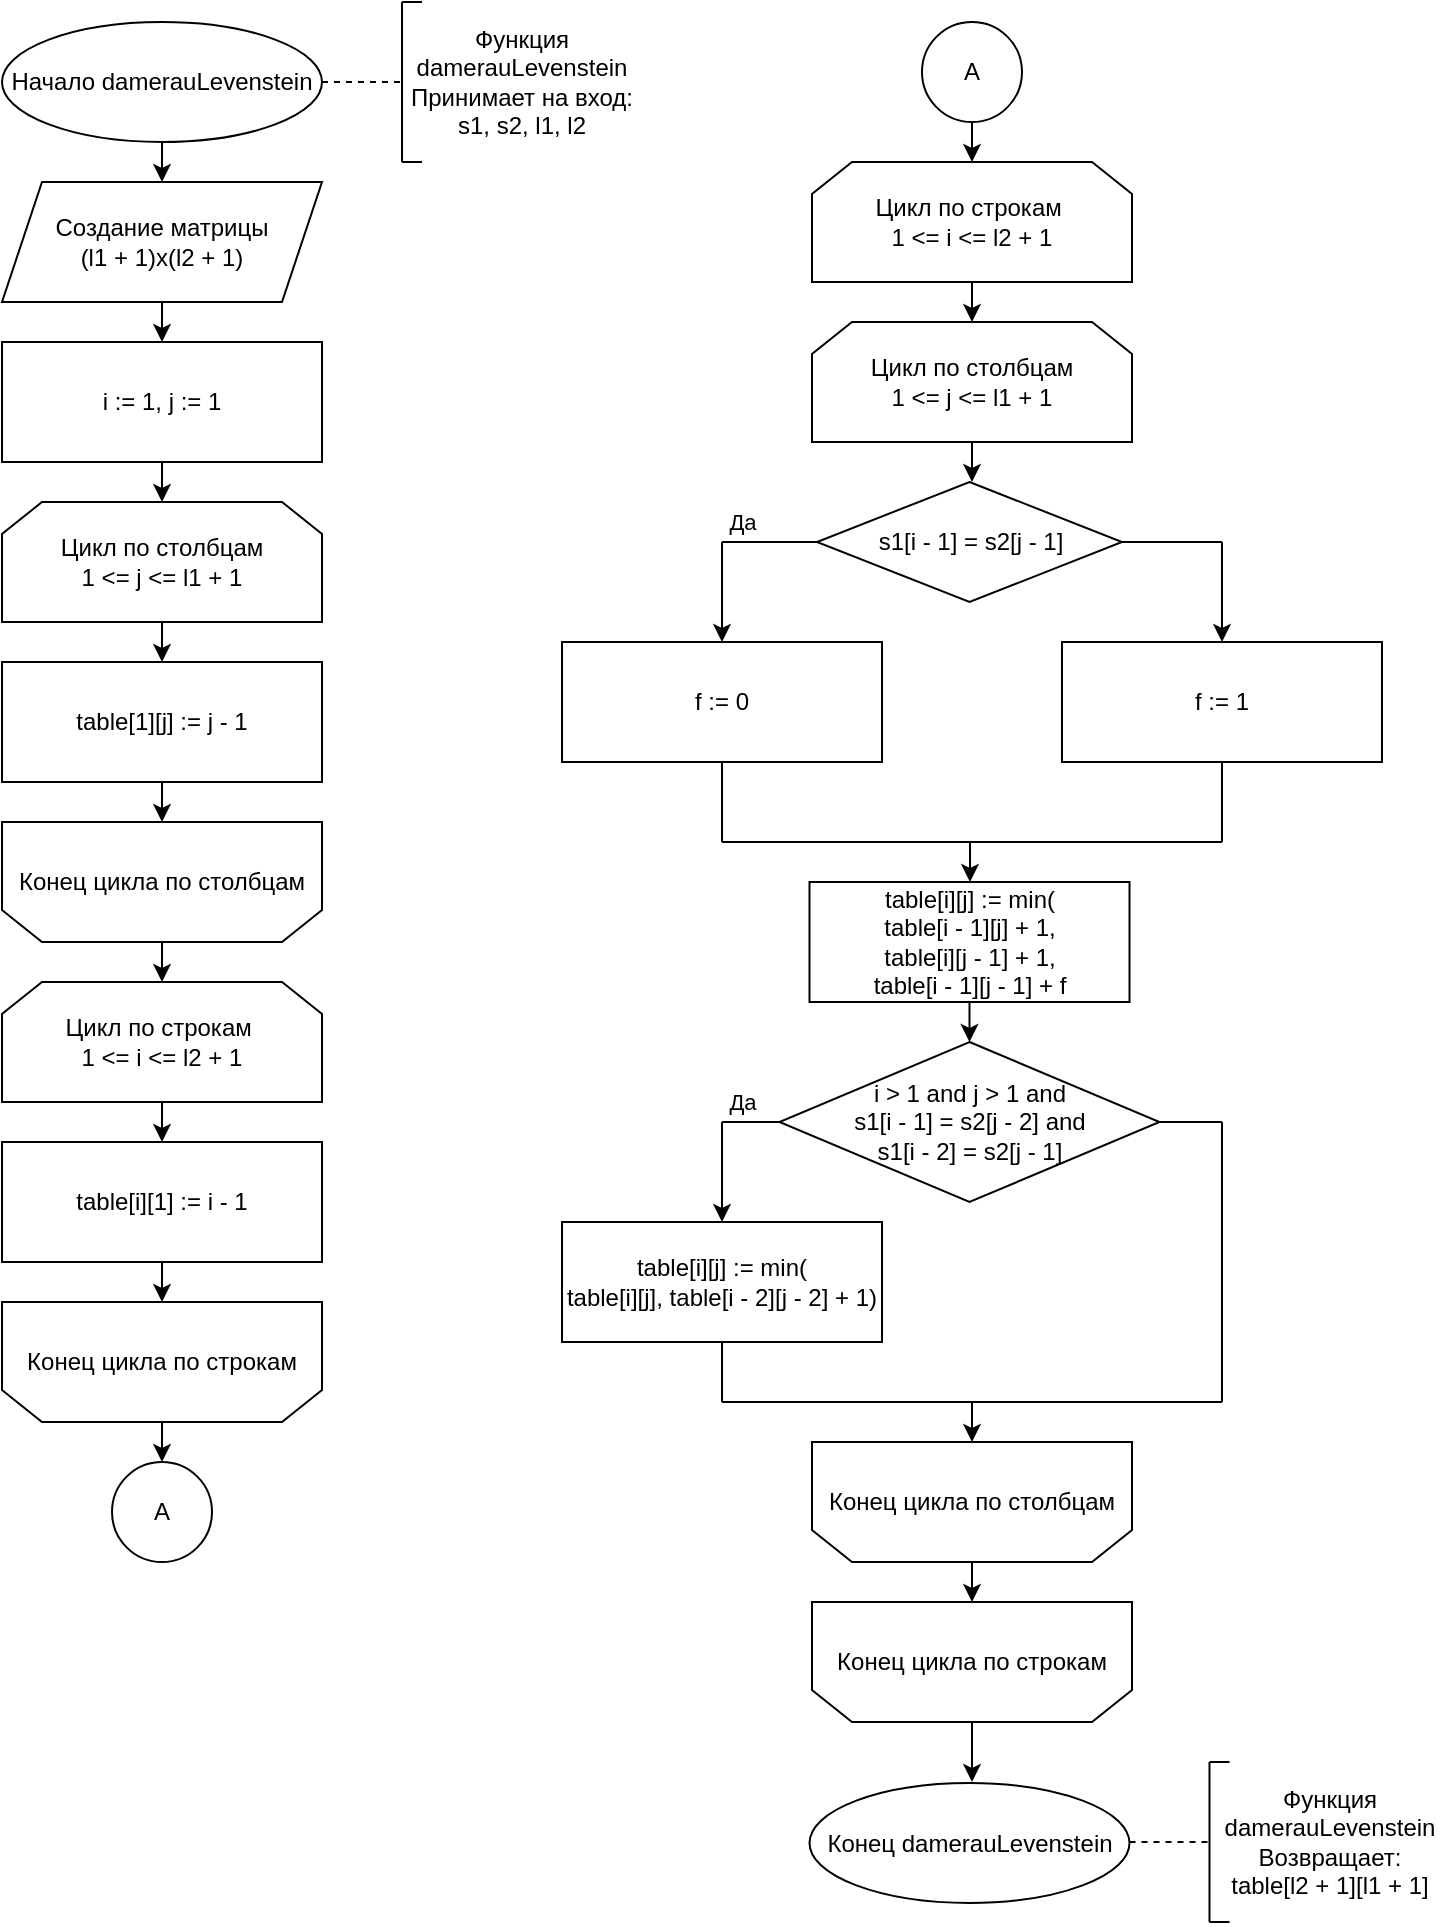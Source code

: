 <mxfile version="13.7.5" type="device"><diagram id="0QS1GDXXBve-4K5njmX6" name="Page-1"><mxGraphModel dx="1159" dy="617" grid="1" gridSize="10" guides="1" tooltips="1" connect="1" arrows="1" fold="1" page="1" pageScale="1" pageWidth="1827" pageHeight="11169" background="#ffffff" math="0" shadow="0"><root><mxCell id="0"/><mxCell id="1" parent="0"/><mxCell id="IzHHjLZdD_Ywkc8Lu91x-1" value="Начало damerauLevenstein" style="ellipse;whiteSpace=wrap;html=1;" vertex="1" parent="1"><mxGeometry x="40" y="110" width="160" height="60" as="geometry"/></mxCell><mxCell id="IzHHjLZdD_Ywkc8Lu91x-2" value="Создание матрицы &lt;br&gt;(l1 + 1)x(l2 + 1)" style="shape=parallelogram;perimeter=parallelogramPerimeter;whiteSpace=wrap;html=1;fixedSize=1;" vertex="1" parent="1"><mxGeometry x="40" y="190" width="160" height="60" as="geometry"/></mxCell><mxCell id="IzHHjLZdD_Ywkc8Lu91x-4" value="" style="endArrow=classic;html=1;exitX=0.5;exitY=1;exitDx=0;exitDy=0;entryX=0.5;entryY=0;entryDx=0;entryDy=0;" edge="1" parent="1" source="IzHHjLZdD_Ywkc8Lu91x-1" target="IzHHjLZdD_Ywkc8Lu91x-2"><mxGeometry width="50" height="50" relative="1" as="geometry"><mxPoint x="120" y="330" as="sourcePoint"/><mxPoint x="170" y="280" as="targetPoint"/></mxGeometry></mxCell><mxCell id="IzHHjLZdD_Ywkc8Lu91x-5" value="i := 1, j := 1" style="rounded=0;whiteSpace=wrap;html=1;" vertex="1" parent="1"><mxGeometry x="40" y="270" width="160" height="60" as="geometry"/></mxCell><mxCell id="IzHHjLZdD_Ywkc8Lu91x-6" value="Цикл по столбцам &lt;br&gt;1 &amp;lt;= j &amp;lt;= l1 + 1" style="shape=loopLimit;whiteSpace=wrap;html=1;" vertex="1" parent="1"><mxGeometry x="40" y="350" width="160" height="60" as="geometry"/></mxCell><mxCell id="IzHHjLZdD_Ywkc8Lu91x-8" value="" style="endArrow=classic;html=1;entryX=0.5;entryY=0;entryDx=0;entryDy=0;exitX=0.5;exitY=1;exitDx=0;exitDy=0;" edge="1" parent="1" source="IzHHjLZdD_Ywkc8Lu91x-2" target="IzHHjLZdD_Ywkc8Lu91x-5"><mxGeometry width="50" height="50" relative="1" as="geometry"><mxPoint x="90" y="310" as="sourcePoint"/><mxPoint x="140" y="260" as="targetPoint"/></mxGeometry></mxCell><mxCell id="IzHHjLZdD_Ywkc8Lu91x-9" value="" style="endArrow=classic;html=1;entryX=0.5;entryY=0;entryDx=0;entryDy=0;" edge="1" parent="1" target="IzHHjLZdD_Ywkc8Lu91x-6"><mxGeometry width="50" height="50" relative="1" as="geometry"><mxPoint x="120" y="330" as="sourcePoint"/><mxPoint x="130" y="280" as="targetPoint"/></mxGeometry></mxCell><mxCell id="IzHHjLZdD_Ywkc8Lu91x-10" value="" style="endArrow=none;dashed=1;html=1;exitX=1;exitY=0.5;exitDx=0;exitDy=0;" edge="1" parent="1" source="IzHHjLZdD_Ywkc8Lu91x-1"><mxGeometry width="50" height="50" relative="1" as="geometry"><mxPoint x="220" y="210" as="sourcePoint"/><mxPoint x="240" y="140" as="targetPoint"/></mxGeometry></mxCell><mxCell id="IzHHjLZdD_Ywkc8Lu91x-11" value="" style="endArrow=none;html=1;" edge="1" parent="1"><mxGeometry width="50" height="50" relative="1" as="geometry"><mxPoint x="240" y="180" as="sourcePoint"/><mxPoint x="240" y="100" as="targetPoint"/></mxGeometry></mxCell><mxCell id="IzHHjLZdD_Ywkc8Lu91x-12" value="" style="endArrow=none;html=1;" edge="1" parent="1"><mxGeometry width="50" height="50" relative="1" as="geometry"><mxPoint x="240" y="100" as="sourcePoint"/><mxPoint x="250" y="100" as="targetPoint"/></mxGeometry></mxCell><mxCell id="IzHHjLZdD_Ywkc8Lu91x-13" value="" style="endArrow=none;html=1;" edge="1" parent="1"><mxGeometry width="50" height="50" relative="1" as="geometry"><mxPoint x="250" y="180" as="sourcePoint"/><mxPoint x="240" y="180" as="targetPoint"/></mxGeometry></mxCell><mxCell id="IzHHjLZdD_Ywkc8Lu91x-14" value="Функция damerauLevenstein&lt;br&gt;Принимает на вход:&lt;br&gt;s1, s2, l1, l2" style="text;html=1;strokeColor=none;fillColor=none;align=center;verticalAlign=middle;whiteSpace=wrap;rounded=0;" vertex="1" parent="1"><mxGeometry x="240" y="100" width="120" height="80" as="geometry"/></mxCell><mxCell id="IzHHjLZdD_Ywkc8Lu91x-16" value="" style="endArrow=classic;html=1;exitX=0.5;exitY=1;exitDx=0;exitDy=0;" edge="1" parent="1" source="IzHHjLZdD_Ywkc8Lu91x-6"><mxGeometry width="50" height="50" relative="1" as="geometry"><mxPoint x="100" y="510" as="sourcePoint"/><mxPoint x="120" y="430" as="targetPoint"/></mxGeometry></mxCell><mxCell id="IzHHjLZdD_Ywkc8Lu91x-17" value="table[1][j] := j - 1" style="rounded=0;whiteSpace=wrap;html=1;" vertex="1" parent="1"><mxGeometry x="40" y="430" width="160" height="60" as="geometry"/></mxCell><mxCell id="IzHHjLZdD_Ywkc8Lu91x-19" value="" style="shape=loopLimit;whiteSpace=wrap;html=1;align=center;rounded=0;shadow=0;portConstraintRotation=0;comic=0;treeFolding=0;rotatable=1;rotation=-180;size=20;" vertex="1" parent="1"><mxGeometry x="40" y="510" width="160" height="60" as="geometry"/></mxCell><mxCell id="IzHHjLZdD_Ywkc8Lu91x-20" value="" style="endArrow=classic;html=1;exitX=0.5;exitY=1;exitDx=0;exitDy=0;" edge="1" parent="1" source="IzHHjLZdD_Ywkc8Lu91x-17"><mxGeometry width="50" height="50" relative="1" as="geometry"><mxPoint x="90" y="670" as="sourcePoint"/><mxPoint x="120" y="510" as="targetPoint"/></mxGeometry></mxCell><mxCell id="IzHHjLZdD_Ywkc8Lu91x-21" value="&lt;span style=&quot;background-color: rgb(255 , 255 , 255)&quot;&gt;Конец цикла по столбцам&lt;/span&gt;" style="text;html=1;strokeColor=none;fillColor=none;align=center;verticalAlign=middle;whiteSpace=wrap;rounded=0;shadow=0;comic=0;" vertex="1" parent="1"><mxGeometry x="40" y="510" width="160" height="60" as="geometry"/></mxCell><mxCell id="IzHHjLZdD_Ywkc8Lu91x-22" value="Цикл по строкам&amp;nbsp;&lt;br&gt;1 &amp;lt;= i &amp;lt;= l2 + 1" style="shape=loopLimit;whiteSpace=wrap;html=1;" vertex="1" parent="1"><mxGeometry x="40" y="590" width="160" height="60" as="geometry"/></mxCell><mxCell id="IzHHjLZdD_Ywkc8Lu91x-23" value="table[i][1] := i - 1" style="rounded=0;whiteSpace=wrap;html=1;" vertex="1" parent="1"><mxGeometry x="40" y="670" width="160" height="60" as="geometry"/></mxCell><mxCell id="IzHHjLZdD_Ywkc8Lu91x-26" value="" style="shape=loopLimit;whiteSpace=wrap;html=1;align=center;rounded=0;shadow=0;portConstraintRotation=0;comic=0;treeFolding=0;rotatable=1;rotation=-180;size=20;" vertex="1" parent="1"><mxGeometry x="40" y="750" width="160" height="60" as="geometry"/></mxCell><mxCell id="IzHHjLZdD_Ywkc8Lu91x-27" value="&lt;span style=&quot;background-color: rgb(255 , 255 , 255)&quot;&gt;Конец цикла по строкам&lt;/span&gt;" style="text;html=1;strokeColor=none;fillColor=none;align=center;verticalAlign=middle;whiteSpace=wrap;rounded=0;shadow=0;comic=0;" vertex="1" parent="1"><mxGeometry x="40" y="750" width="160" height="60" as="geometry"/></mxCell><mxCell id="IzHHjLZdD_Ywkc8Lu91x-28" value="" style="endArrow=classic;html=1;exitX=0.5;exitY=1;exitDx=0;exitDy=0;entryX=0.5;entryY=0;entryDx=0;entryDy=0;" edge="1" parent="1" source="IzHHjLZdD_Ywkc8Lu91x-21" target="IzHHjLZdD_Ywkc8Lu91x-22"><mxGeometry width="50" height="50" relative="1" as="geometry"><mxPoint x="10" y="690" as="sourcePoint"/><mxPoint x="60" y="640" as="targetPoint"/></mxGeometry></mxCell><mxCell id="IzHHjLZdD_Ywkc8Lu91x-29" value="" style="endArrow=classic;html=1;exitX=0.5;exitY=1;exitDx=0;exitDy=0;entryX=0.5;entryY=0;entryDx=0;entryDy=0;" edge="1" parent="1" source="IzHHjLZdD_Ywkc8Lu91x-22" target="IzHHjLZdD_Ywkc8Lu91x-23"><mxGeometry width="50" height="50" relative="1" as="geometry"><mxPoint x="130" y="580" as="sourcePoint"/><mxPoint x="130" y="600" as="targetPoint"/></mxGeometry></mxCell><mxCell id="IzHHjLZdD_Ywkc8Lu91x-30" value="" style="endArrow=classic;html=1;exitX=0.5;exitY=1;exitDx=0;exitDy=0;entryX=0.5;entryY=0;entryDx=0;entryDy=0;" edge="1" parent="1" source="IzHHjLZdD_Ywkc8Lu91x-23" target="IzHHjLZdD_Ywkc8Lu91x-27"><mxGeometry width="50" height="50" relative="1" as="geometry"><mxPoint x="130" y="660" as="sourcePoint"/><mxPoint x="130" y="680" as="targetPoint"/></mxGeometry></mxCell><mxCell id="IzHHjLZdD_Ywkc8Lu91x-32" value="А" style="ellipse;whiteSpace=wrap;html=1;aspect=fixed;rounded=0;shadow=0;comic=0;align=center;" vertex="1" parent="1"><mxGeometry x="95" y="830" width="50" height="50" as="geometry"/></mxCell><mxCell id="IzHHjLZdD_Ywkc8Lu91x-33" value="" style="endArrow=classic;html=1;exitX=0.5;exitY=1;exitDx=0;exitDy=0;entryX=0.5;entryY=0;entryDx=0;entryDy=0;" edge="1" parent="1" source="IzHHjLZdD_Ywkc8Lu91x-27" target="IzHHjLZdD_Ywkc8Lu91x-32"><mxGeometry width="50" height="50" relative="1" as="geometry"><mxPoint x="170" y="910" as="sourcePoint"/><mxPoint x="220" y="860" as="targetPoint"/></mxGeometry></mxCell><mxCell id="IzHHjLZdD_Ywkc8Lu91x-34" value="А" style="ellipse;whiteSpace=wrap;html=1;aspect=fixed;rounded=0;shadow=0;comic=0;align=center;" vertex="1" parent="1"><mxGeometry x="500" y="110" width="50" height="50" as="geometry"/></mxCell><mxCell id="IzHHjLZdD_Ywkc8Lu91x-35" value="Цикл по строкам&amp;nbsp;&lt;br&gt;1 &amp;lt;= i &amp;lt;= l2 + 1" style="shape=loopLimit;whiteSpace=wrap;html=1;" vertex="1" parent="1"><mxGeometry x="445" y="180" width="160" height="60" as="geometry"/></mxCell><mxCell id="IzHHjLZdD_Ywkc8Lu91x-36" value="Цикл по столбцам &lt;br&gt;1 &amp;lt;= j &amp;lt;= l1 + 1" style="shape=loopLimit;whiteSpace=wrap;html=1;" vertex="1" parent="1"><mxGeometry x="445" y="260" width="160" height="60" as="geometry"/></mxCell><mxCell id="IzHHjLZdD_Ywkc8Lu91x-37" value="" style="endArrow=classic;html=1;exitX=0.5;exitY=1;exitDx=0;exitDy=0;entryX=0.5;entryY=0;entryDx=0;entryDy=0;" edge="1" parent="1" source="IzHHjLZdD_Ywkc8Lu91x-34" target="IzHHjLZdD_Ywkc8Lu91x-35"><mxGeometry width="50" height="50" relative="1" as="geometry"><mxPoint x="410" y="250" as="sourcePoint"/><mxPoint x="460" y="200" as="targetPoint"/></mxGeometry></mxCell><mxCell id="IzHHjLZdD_Ywkc8Lu91x-38" value="" style="endArrow=classic;html=1;exitX=0.5;exitY=1;exitDx=0;exitDy=0;entryX=0.5;entryY=0;entryDx=0;entryDy=0;" edge="1" parent="1" source="IzHHjLZdD_Ywkc8Lu91x-35" target="IzHHjLZdD_Ywkc8Lu91x-36"><mxGeometry width="50" height="50" relative="1" as="geometry"><mxPoint x="410" y="320" as="sourcePoint"/><mxPoint x="460" y="270" as="targetPoint"/></mxGeometry></mxCell><mxCell id="IzHHjLZdD_Ywkc8Lu91x-39" value="s1[i - 1] = s2[j - 1]" style="rhombus;whiteSpace=wrap;html=1;rounded=0;shadow=0;comic=0;align=center;" vertex="1" parent="1"><mxGeometry x="447.5" y="340" width="152.5" height="60" as="geometry"/></mxCell><mxCell id="IzHHjLZdD_Ywkc8Lu91x-40" value="" style="endArrow=classic;html=1;exitX=0.5;exitY=1;exitDx=0;exitDy=0;" edge="1" parent="1" source="IzHHjLZdD_Ywkc8Lu91x-36"><mxGeometry width="50" height="50" relative="1" as="geometry"><mxPoint x="480" y="450" as="sourcePoint"/><mxPoint x="525" y="340" as="targetPoint"/></mxGeometry></mxCell><mxCell id="IzHHjLZdD_Ywkc8Lu91x-41" value="f := 0" style="rounded=0;whiteSpace=wrap;html=1;" vertex="1" parent="1"><mxGeometry x="320" y="420" width="160" height="60" as="geometry"/></mxCell><mxCell id="IzHHjLZdD_Ywkc8Lu91x-42" value="f := 1" style="rounded=0;whiteSpace=wrap;html=1;" vertex="1" parent="1"><mxGeometry x="570" y="420" width="160" height="60" as="geometry"/></mxCell><mxCell id="IzHHjLZdD_Ywkc8Lu91x-43" value="Да" style="endArrow=none;html=1;entryX=0;entryY=0.5;entryDx=0;entryDy=0;" edge="1" parent="1" target="IzHHjLZdD_Ywkc8Lu91x-39"><mxGeometry x="-0.579" y="10" width="50" height="50" relative="1" as="geometry"><mxPoint x="400" y="370" as="sourcePoint"/><mxPoint x="400" y="390" as="targetPoint"/><mxPoint as="offset"/></mxGeometry></mxCell><mxCell id="IzHHjLZdD_Ywkc8Lu91x-44" value="" style="endArrow=classic;html=1;entryX=0.5;entryY=0;entryDx=0;entryDy=0;" edge="1" parent="1" target="IzHHjLZdD_Ywkc8Lu91x-41"><mxGeometry width="50" height="50" relative="1" as="geometry"><mxPoint x="400" y="370" as="sourcePoint"/><mxPoint x="400" y="510" as="targetPoint"/></mxGeometry></mxCell><mxCell id="IzHHjLZdD_Ywkc8Lu91x-45" value="" style="endArrow=classic;html=1;entryX=0.5;entryY=0;entryDx=0;entryDy=0;" edge="1" parent="1" target="IzHHjLZdD_Ywkc8Lu91x-42"><mxGeometry width="50" height="50" relative="1" as="geometry"><mxPoint x="650" y="370" as="sourcePoint"/><mxPoint x="660" y="520" as="targetPoint"/></mxGeometry></mxCell><mxCell id="IzHHjLZdD_Ywkc8Lu91x-46" value="" style="endArrow=none;html=1;exitX=1;exitY=0.5;exitDx=0;exitDy=0;" edge="1" parent="1" source="IzHHjLZdD_Ywkc8Lu91x-39"><mxGeometry width="50" height="50" relative="1" as="geometry"><mxPoint x="530" y="550" as="sourcePoint"/><mxPoint x="650" y="370" as="targetPoint"/></mxGeometry></mxCell><mxCell id="IzHHjLZdD_Ywkc8Lu91x-47" value="" style="endArrow=none;html=1;entryX=0.5;entryY=1;entryDx=0;entryDy=0;" edge="1" parent="1" target="IzHHjLZdD_Ywkc8Lu91x-41"><mxGeometry width="50" height="50" relative="1" as="geometry"><mxPoint x="400" y="520" as="sourcePoint"/><mxPoint x="420" y="530" as="targetPoint"/></mxGeometry></mxCell><mxCell id="IzHHjLZdD_Ywkc8Lu91x-48" value="" style="endArrow=none;html=1;entryX=0.5;entryY=1;entryDx=0;entryDy=0;" edge="1" parent="1" target="IzHHjLZdD_Ywkc8Lu91x-42"><mxGeometry width="50" height="50" relative="1" as="geometry"><mxPoint x="650" y="520" as="sourcePoint"/><mxPoint x="580" y="530" as="targetPoint"/></mxGeometry></mxCell><mxCell id="IzHHjLZdD_Ywkc8Lu91x-49" value="" style="endArrow=none;html=1;" edge="1" parent="1"><mxGeometry width="50" height="50" relative="1" as="geometry"><mxPoint x="400" y="520" as="sourcePoint"/><mxPoint x="650" y="520" as="targetPoint"/></mxGeometry></mxCell><mxCell id="IzHHjLZdD_Ywkc8Lu91x-50" value="table[i][j] := min(&lt;br&gt;table[i - 1][j] + 1,&lt;br&gt;table[i][j - 1] + 1,&lt;br&gt;table[i - 1][j - 1] + f" style="rounded=0;whiteSpace=wrap;html=1;" vertex="1" parent="1"><mxGeometry x="443.75" y="540" width="160" height="60" as="geometry"/></mxCell><mxCell id="IzHHjLZdD_Ywkc8Lu91x-51" value="" style="endArrow=classic;html=1;" edge="1" parent="1"><mxGeometry width="50" height="50" relative="1" as="geometry"><mxPoint x="524" y="520" as="sourcePoint"/><mxPoint x="524" y="540" as="targetPoint"/></mxGeometry></mxCell><mxCell id="IzHHjLZdD_Ywkc8Lu91x-53" value="" style="shape=loopLimit;whiteSpace=wrap;html=1;align=center;rounded=0;shadow=0;portConstraintRotation=0;comic=0;treeFolding=0;rotatable=1;rotation=-180;size=20;" vertex="1" parent="1"><mxGeometry x="445" y="820" width="160" height="60" as="geometry"/></mxCell><mxCell id="IzHHjLZdD_Ywkc8Lu91x-54" value="" style="shape=loopLimit;whiteSpace=wrap;html=1;align=center;rounded=0;shadow=0;portConstraintRotation=0;comic=0;treeFolding=0;rotatable=1;rotation=-180;size=20;" vertex="1" parent="1"><mxGeometry x="445" y="900" width="160" height="60" as="geometry"/></mxCell><mxCell id="IzHHjLZdD_Ywkc8Lu91x-55" value="" style="endArrow=classic;html=1;exitX=0.5;exitY=0;exitDx=0;exitDy=0;entryX=0.5;entryY=1;entryDx=0;entryDy=0;" edge="1" parent="1" source="IzHHjLZdD_Ywkc8Lu91x-53" target="IzHHjLZdD_Ywkc8Lu91x-54"><mxGeometry width="50" height="50" relative="1" as="geometry"><mxPoint x="451.25" y="1020" as="sourcePoint"/><mxPoint x="501.25" y="970" as="targetPoint"/></mxGeometry></mxCell><mxCell id="IzHHjLZdD_Ywkc8Lu91x-56" value="&lt;span style=&quot;background-color: rgb(255 , 255 , 255)&quot;&gt;Конец цикла по столбцам&lt;/span&gt;" style="text;html=1;strokeColor=none;fillColor=none;align=center;verticalAlign=middle;whiteSpace=wrap;rounded=0;shadow=0;comic=0;" vertex="1" parent="1"><mxGeometry x="445" y="820" width="160" height="60" as="geometry"/></mxCell><mxCell id="IzHHjLZdD_Ywkc8Lu91x-57" value="&lt;span style=&quot;background-color: rgb(255 , 255 , 255)&quot;&gt;Конец цикла по строкам&lt;/span&gt;" style="text;html=1;strokeColor=none;fillColor=none;align=center;verticalAlign=middle;whiteSpace=wrap;rounded=0;shadow=0;comic=0;" vertex="1" parent="1"><mxGeometry x="445" y="900" width="160" height="60" as="geometry"/></mxCell><mxCell id="IzHHjLZdD_Ywkc8Lu91x-58" value="Конец damerauLevenstein" style="ellipse;whiteSpace=wrap;html=1;" vertex="1" parent="1"><mxGeometry x="443.75" y="990.5" width="160" height="60" as="geometry"/></mxCell><mxCell id="IzHHjLZdD_Ywkc8Lu91x-60" value="" style="endArrow=none;dashed=1;html=1;exitX=1;exitY=0.5;exitDx=0;exitDy=0;" edge="1" parent="1"><mxGeometry width="50" height="50" relative="1" as="geometry"><mxPoint x="603.75" y="1020" as="sourcePoint"/><mxPoint x="643.75" y="1020" as="targetPoint"/></mxGeometry></mxCell><mxCell id="IzHHjLZdD_Ywkc8Lu91x-61" value="" style="endArrow=none;html=1;" edge="1" parent="1"><mxGeometry width="50" height="50" relative="1" as="geometry"><mxPoint x="643.75" y="1060" as="sourcePoint"/><mxPoint x="643.75" y="980" as="targetPoint"/></mxGeometry></mxCell><mxCell id="IzHHjLZdD_Ywkc8Lu91x-62" value="" style="endArrow=none;html=1;" edge="1" parent="1"><mxGeometry width="50" height="50" relative="1" as="geometry"><mxPoint x="643.75" y="980" as="sourcePoint"/><mxPoint x="653.75" y="980" as="targetPoint"/></mxGeometry></mxCell><mxCell id="IzHHjLZdD_Ywkc8Lu91x-63" value="" style="endArrow=none;html=1;" edge="1" parent="1"><mxGeometry width="50" height="50" relative="1" as="geometry"><mxPoint x="653.75" y="1060" as="sourcePoint"/><mxPoint x="643.75" y="1060" as="targetPoint"/></mxGeometry></mxCell><mxCell id="IzHHjLZdD_Ywkc8Lu91x-64" value="Функция damerauLevenstein&lt;br&gt;Возвращает:&lt;br&gt;table[l2 + 1][l1 + 1]" style="text;html=1;strokeColor=none;fillColor=none;align=center;verticalAlign=middle;whiteSpace=wrap;rounded=0;" vertex="1" parent="1"><mxGeometry x="643.75" y="980" width="120" height="80" as="geometry"/></mxCell><mxCell id="IzHHjLZdD_Ywkc8Lu91x-72" value="i &amp;gt; 1 and j &amp;gt; 1 and&lt;br&gt;s1[i - 1] = s2[j - 2] and&lt;br&gt;s1[i - 2] = s2[j - 1]" style="rhombus;whiteSpace=wrap;html=1;rounded=0;shadow=0;comic=0;align=center;" vertex="1" parent="1"><mxGeometry x="428.75" y="620" width="190" height="80" as="geometry"/></mxCell><mxCell id="IzHHjLZdD_Ywkc8Lu91x-73" value="" style="endArrow=classic;html=1;exitX=0.5;exitY=1;exitDx=0;exitDy=0;entryX=0.5;entryY=0;entryDx=0;entryDy=0;" edge="1" parent="1" source="IzHHjLZdD_Ywkc8Lu91x-50" target="IzHHjLZdD_Ywkc8Lu91x-72"><mxGeometry width="50" height="50" relative="1" as="geometry"><mxPoint x="430" y="740" as="sourcePoint"/><mxPoint x="480" y="690" as="targetPoint"/></mxGeometry></mxCell><mxCell id="IzHHjLZdD_Ywkc8Lu91x-74" value="" style="endArrow=none;html=1;entryX=0;entryY=0.5;entryDx=0;entryDy=0;" edge="1" parent="1" target="IzHHjLZdD_Ywkc8Lu91x-72"><mxGeometry width="50" height="50" relative="1" as="geometry"><mxPoint x="400" y="660" as="sourcePoint"/><mxPoint x="410" y="710" as="targetPoint"/></mxGeometry></mxCell><mxCell id="IzHHjLZdD_Ywkc8Lu91x-76" value="Да" style="edgeLabel;html=1;align=center;verticalAlign=middle;resizable=0;points=[];" vertex="1" connectable="0" parent="IzHHjLZdD_Ywkc8Lu91x-74"><mxGeometry x="0.38" relative="1" as="geometry"><mxPoint x="-9.84" y="-10" as="offset"/></mxGeometry></mxCell><mxCell id="IzHHjLZdD_Ywkc8Lu91x-75" value="" style="endArrow=classic;html=1;" edge="1" parent="1"><mxGeometry width="50" height="50" relative="1" as="geometry"><mxPoint x="400" y="660" as="sourcePoint"/><mxPoint x="400" y="710" as="targetPoint"/></mxGeometry></mxCell><mxCell id="IzHHjLZdD_Ywkc8Lu91x-78" value="table[i][j] := min(&lt;br&gt;table[i][j], table[i - 2][j - 2] + 1)" style="rounded=0;whiteSpace=wrap;html=1;" vertex="1" parent="1"><mxGeometry x="320" y="710" width="160" height="60" as="geometry"/></mxCell><mxCell id="IzHHjLZdD_Ywkc8Lu91x-79" value="" style="endArrow=none;html=1;exitX=1;exitY=0.5;exitDx=0;exitDy=0;" edge="1" parent="1" source="IzHHjLZdD_Ywkc8Lu91x-72"><mxGeometry width="50" height="50" relative="1" as="geometry"><mxPoint x="570" y="850" as="sourcePoint"/><mxPoint x="650" y="660" as="targetPoint"/></mxGeometry></mxCell><mxCell id="IzHHjLZdD_Ywkc8Lu91x-80" value="" style="endArrow=none;html=1;" edge="1" parent="1"><mxGeometry width="50" height="50" relative="1" as="geometry"><mxPoint x="650" y="800" as="sourcePoint"/><mxPoint x="650" y="660" as="targetPoint"/></mxGeometry></mxCell><mxCell id="IzHHjLZdD_Ywkc8Lu91x-81" value="" style="endArrow=none;html=1;" edge="1" parent="1"><mxGeometry width="50" height="50" relative="1" as="geometry"><mxPoint x="400" y="800" as="sourcePoint"/><mxPoint x="650" y="800" as="targetPoint"/></mxGeometry></mxCell><mxCell id="IzHHjLZdD_Ywkc8Lu91x-82" value="" style="endArrow=none;html=1;entryX=0.5;entryY=1;entryDx=0;entryDy=0;" edge="1" parent="1" target="IzHHjLZdD_Ywkc8Lu91x-78"><mxGeometry width="50" height="50" relative="1" as="geometry"><mxPoint x="400" y="800" as="sourcePoint"/><mxPoint x="400" y="810" as="targetPoint"/></mxGeometry></mxCell><mxCell id="IzHHjLZdD_Ywkc8Lu91x-84" value="" style="endArrow=classic;html=1;entryX=0.5;entryY=0;entryDx=0;entryDy=0;" edge="1" parent="1" target="IzHHjLZdD_Ywkc8Lu91x-56"><mxGeometry width="50" height="50" relative="1" as="geometry"><mxPoint x="525" y="800" as="sourcePoint"/><mxPoint x="430" y="970" as="targetPoint"/></mxGeometry></mxCell><mxCell id="IzHHjLZdD_Ywkc8Lu91x-85" value="" style="endArrow=classic;html=1;exitX=0.5;exitY=1;exitDx=0;exitDy=0;" edge="1" parent="1" source="IzHHjLZdD_Ywkc8Lu91x-57"><mxGeometry width="50" height="50" relative="1" as="geometry"><mxPoint x="460" y="1130" as="sourcePoint"/><mxPoint x="525" y="990" as="targetPoint"/></mxGeometry></mxCell></root></mxGraphModel></diagram></mxfile>